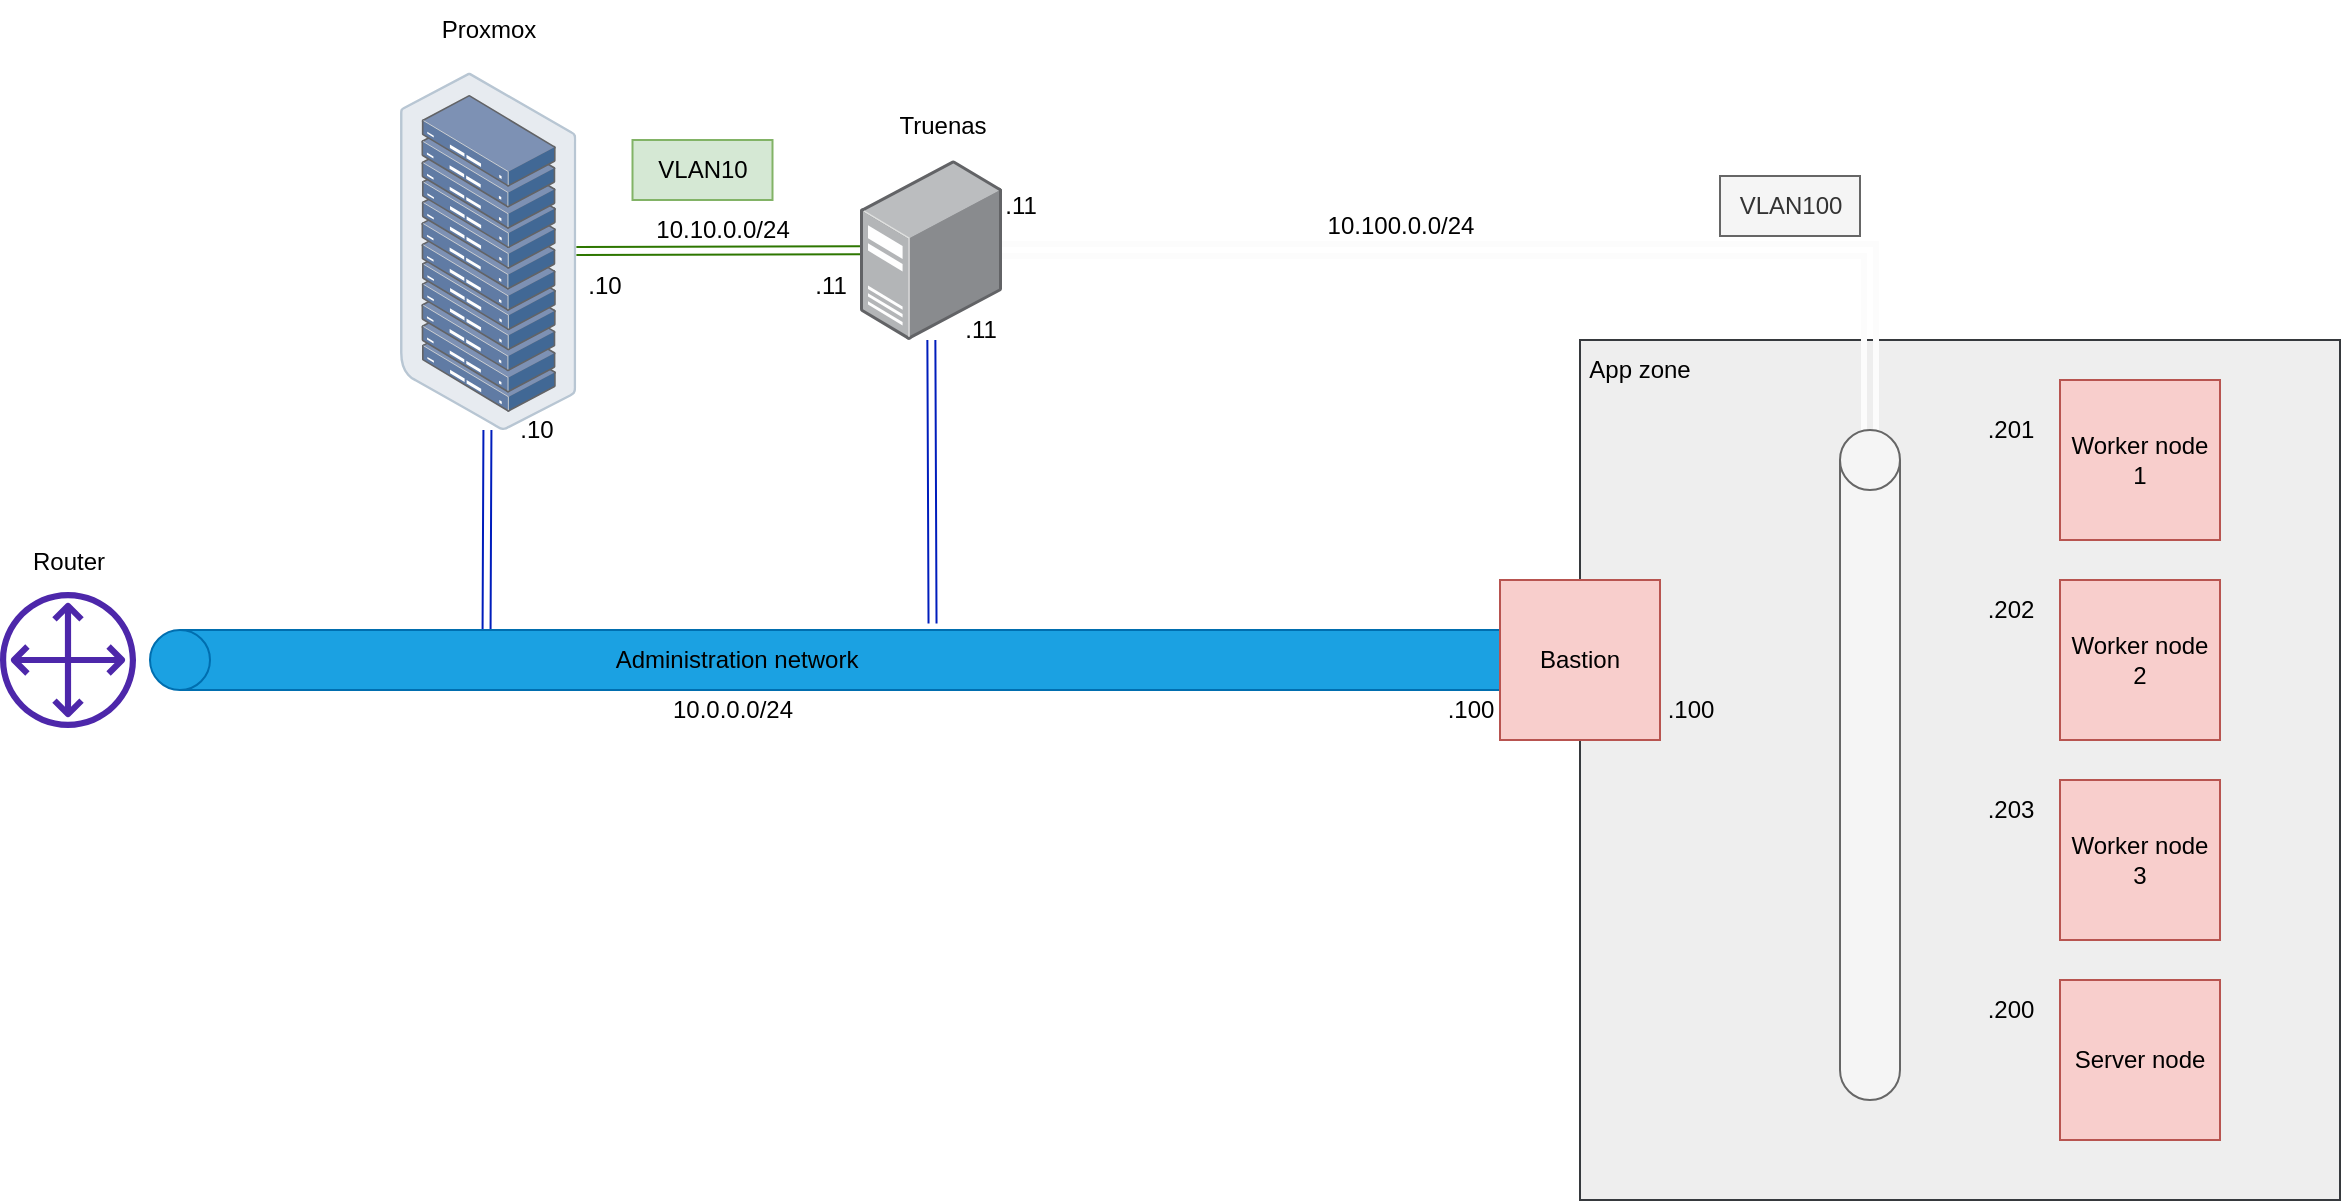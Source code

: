 <mxfile version="21.6.8">
  <diagram name="Page-1" id="WvLwTFml9O1Q0iPOb5Id">
    <mxGraphModel dx="2336" dy="1974" grid="1" gridSize="10" guides="1" tooltips="1" connect="1" arrows="1" fold="1" page="1" pageScale="1" pageWidth="827" pageHeight="1169" math="0" shadow="0">
      <root>
        <mxCell id="0" />
        <mxCell id="1" parent="0" />
        <mxCell id="K_RhzhosBmSExs1BeJJp-21" value="" style="group" vertex="1" connectable="0" parent="1">
          <mxGeometry x="-130" y="30" width="120" height="135" as="geometry" />
        </mxCell>
        <mxCell id="K_RhzhosBmSExs1BeJJp-18" value="" style="image;points=[];aspect=fixed;html=1;align=center;shadow=0;dashed=0;image=img/lib/allied_telesis/computer_and_terminals/Server_Desktop.svg;" vertex="1" parent="K_RhzhosBmSExs1BeJJp-21">
          <mxGeometry width="71" height="90" as="geometry" />
        </mxCell>
        <mxCell id="K_RhzhosBmSExs1BeJJp-39" value=".11" style="text;html=1;align=center;verticalAlign=middle;resizable=0;points=[];autosize=1;strokeColor=none;fillColor=none;" vertex="1" parent="K_RhzhosBmSExs1BeJJp-21">
          <mxGeometry x="40" y="70" width="40" height="30" as="geometry" />
        </mxCell>
        <mxCell id="K_RhzhosBmSExs1BeJJp-22" value="" style="image;points=[];aspect=fixed;html=1;align=center;shadow=0;dashed=0;image=img/lib/allied_telesis/storage/Datacenter_Server_Rack.svg;" vertex="1" parent="1">
          <mxGeometry x="-360" y="-13.8" width="88.2" height="178.8" as="geometry" />
        </mxCell>
        <mxCell id="K_RhzhosBmSExs1BeJJp-24" value="" style="endArrow=none;html=1;rounded=0;shape=link;fillColor=#60a917;strokeColor=#2D7600;" edge="1" parent="1" source="K_RhzhosBmSExs1BeJJp-22" target="K_RhzhosBmSExs1BeJJp-18">
          <mxGeometry width="50" height="50" relative="1" as="geometry">
            <mxPoint x="10" y="390" as="sourcePoint" />
            <mxPoint x="60" y="340" as="targetPoint" />
            <Array as="points" />
          </mxGeometry>
        </mxCell>
        <mxCell id="K_RhzhosBmSExs1BeJJp-27" value="" style="endArrow=none;html=1;rounded=0;shape=link;fillColor=#0050ef;strokeColor=#001DBC;exitX=1.107;exitY=0.565;exitDx=0;exitDy=0;exitPerimeter=0;" edge="1" parent="1" source="K_RhzhosBmSExs1BeJJp-26" target="K_RhzhosBmSExs1BeJJp-18">
          <mxGeometry width="50" height="50" relative="1" as="geometry">
            <mxPoint x="-90" y="270" as="sourcePoint" />
            <mxPoint x="60" y="350" as="targetPoint" />
            <Array as="points" />
          </mxGeometry>
        </mxCell>
        <mxCell id="K_RhzhosBmSExs1BeJJp-20" value="Truenas&lt;br&gt;&lt;div&gt;&lt;br&gt;&lt;/div&gt;" style="text;html=1;align=center;verticalAlign=middle;resizable=0;points=[];autosize=1;strokeColor=none;fillColor=none;" vertex="1" parent="1">
          <mxGeometry x="-123.75" width="70" height="40" as="geometry" />
        </mxCell>
        <mxCell id="K_RhzhosBmSExs1BeJJp-30" value="" style="sketch=0;outlineConnect=0;fontColor=#232F3E;gradientColor=none;fillColor=#4D27AA;strokeColor=none;dashed=0;verticalLabelPosition=bottom;verticalAlign=top;align=center;html=1;fontSize=12;fontStyle=0;aspect=fixed;pointerEvents=1;shape=mxgraph.aws4.customer_gateway;" vertex="1" parent="1">
          <mxGeometry x="-560" y="246" width="68" height="68" as="geometry" />
        </mxCell>
        <mxCell id="K_RhzhosBmSExs1BeJJp-31" value="" style="endArrow=none;html=1;rounded=0;shape=link;fillColor=#0050ef;strokeColor=#001DBC;exitX=0.932;exitY=0.243;exitDx=0;exitDy=0;exitPerimeter=0;" edge="1" parent="1" source="K_RhzhosBmSExs1BeJJp-26" target="K_RhzhosBmSExs1BeJJp-22">
          <mxGeometry width="50" height="50" relative="1" as="geometry">
            <mxPoint x="-322" y="267" as="sourcePoint" />
            <mxPoint x="-108" y="130" as="targetPoint" />
            <Array as="points" />
          </mxGeometry>
        </mxCell>
        <mxCell id="K_RhzhosBmSExs1BeJJp-32" value="Proxmox" style="text;html=1;align=center;verticalAlign=middle;resizable=0;points=[];autosize=1;strokeColor=none;fillColor=none;" vertex="1" parent="1">
          <mxGeometry x="-350.9" y="-50" width="70" height="30" as="geometry" />
        </mxCell>
        <mxCell id="K_RhzhosBmSExs1BeJJp-26" value="" style="shape=cylinder3;whiteSpace=wrap;html=1;boundedLbl=1;backgroundOutline=1;size=15;rotation=-90;fillColor=#1ba1e2;fontColor=#ffffff;strokeColor=#006EAF;" vertex="1" parent="1">
          <mxGeometry x="-153.75" y="-66.25" width="30" height="692.5" as="geometry" />
        </mxCell>
        <mxCell id="K_RhzhosBmSExs1BeJJp-28" value="Administration network" style="text;html=1;align=center;verticalAlign=middle;resizable=0;points=[];autosize=1;strokeColor=none;fillColor=none;" vertex="1" parent="1">
          <mxGeometry x="-267.5" y="265" width="150" height="30" as="geometry" />
        </mxCell>
        <mxCell id="K_RhzhosBmSExs1BeJJp-33" value="Router" style="text;html=1;align=center;verticalAlign=middle;resizable=0;points=[];autosize=1;strokeColor=none;fillColor=none;" vertex="1" parent="1">
          <mxGeometry x="-556" y="216" width="60" height="30" as="geometry" />
        </mxCell>
        <mxCell id="K_RhzhosBmSExs1BeJJp-2" value="" style="rounded=0;whiteSpace=wrap;html=1;fillColor=#eeeeee;strokeColor=#36393d;" vertex="1" parent="1">
          <mxGeometry x="230" y="120" width="380" height="430" as="geometry" />
        </mxCell>
        <mxCell id="K_RhzhosBmSExs1BeJJp-4" value="App zone" style="text;html=1;strokeColor=none;fillColor=none;align=center;verticalAlign=middle;whiteSpace=wrap;rounded=0;" vertex="1" parent="1">
          <mxGeometry x="230" y="120" width="60" height="30" as="geometry" />
        </mxCell>
        <mxCell id="K_RhzhosBmSExs1BeJJp-10" value="Worker node 2" style="whiteSpace=wrap;html=1;aspect=fixed;fillColor=#f8cecc;strokeColor=#b85450;" vertex="1" parent="1">
          <mxGeometry x="470" y="240" width="80" height="80" as="geometry" />
        </mxCell>
        <mxCell id="K_RhzhosBmSExs1BeJJp-11" value="Worker node 3" style="whiteSpace=wrap;html=1;aspect=fixed;fillColor=#f8cecc;strokeColor=#b85450;" vertex="1" parent="1">
          <mxGeometry x="470" y="340" width="80" height="80" as="geometry" />
        </mxCell>
        <mxCell id="K_RhzhosBmSExs1BeJJp-12" value="Server node" style="whiteSpace=wrap;html=1;aspect=fixed;fillColor=#f8cecc;strokeColor=#b85450;" vertex="1" parent="1">
          <mxGeometry x="470" y="440" width="80" height="80" as="geometry" />
        </mxCell>
        <mxCell id="K_RhzhosBmSExs1BeJJp-9" value="Worker node 1" style="whiteSpace=wrap;html=1;aspect=fixed;fillColor=#f8cecc;strokeColor=#b85450;" vertex="1" parent="1">
          <mxGeometry x="470" y="140" width="80" height="80" as="geometry" />
        </mxCell>
        <mxCell id="K_RhzhosBmSExs1BeJJp-6" value="Bastion" style="whiteSpace=wrap;html=1;aspect=fixed;fillColor=#f8cecc;strokeColor=#b85450;" vertex="1" parent="1">
          <mxGeometry x="190" y="240" width="80" height="80" as="geometry" />
        </mxCell>
        <mxCell id="K_RhzhosBmSExs1BeJJp-34" value="VLAN100" style="text;html=1;align=center;verticalAlign=middle;resizable=0;points=[];autosize=1;strokeColor=#666666;fillColor=#f5f5f5;fontColor=#333333;" vertex="1" parent="1">
          <mxGeometry x="300" y="38" width="70" height="30" as="geometry" />
        </mxCell>
        <mxCell id="K_RhzhosBmSExs1BeJJp-35" value="VLAN10" style="text;html=1;align=center;verticalAlign=middle;resizable=0;points=[];autosize=1;strokeColor=#82b366;fillColor=#d5e8d4;" vertex="1" parent="1">
          <mxGeometry x="-243.75" y="20" width="70" height="30" as="geometry" />
        </mxCell>
        <mxCell id="K_RhzhosBmSExs1BeJJp-37" value=".100" style="text;html=1;align=center;verticalAlign=middle;resizable=0;points=[];autosize=1;strokeColor=none;fillColor=none;" vertex="1" parent="1">
          <mxGeometry x="150" y="290" width="50" height="30" as="geometry" />
        </mxCell>
        <mxCell id="K_RhzhosBmSExs1BeJJp-38" value=".10" style="text;html=1;align=center;verticalAlign=middle;resizable=0;points=[];autosize=1;strokeColor=none;fillColor=none;" vertex="1" parent="1">
          <mxGeometry x="-311.8" y="150" width="40" height="30" as="geometry" />
        </mxCell>
        <mxCell id="K_RhzhosBmSExs1BeJJp-40" value="10.10.0.0/24" style="text;html=1;align=center;verticalAlign=middle;resizable=0;points=[];autosize=1;strokeColor=none;fillColor=none;" vertex="1" parent="1">
          <mxGeometry x="-243.75" y="50" width="90" height="30" as="geometry" />
        </mxCell>
        <mxCell id="K_RhzhosBmSExs1BeJJp-42" value=".10" style="text;html=1;align=center;verticalAlign=middle;resizable=0;points=[];autosize=1;strokeColor=none;fillColor=none;" vertex="1" parent="1">
          <mxGeometry x="-277.8" y="78" width="40" height="30" as="geometry" />
        </mxCell>
        <mxCell id="K_RhzhosBmSExs1BeJJp-43" value=".11" style="text;html=1;align=center;verticalAlign=middle;resizable=0;points=[];autosize=1;strokeColor=none;fillColor=none;" vertex="1" parent="1">
          <mxGeometry x="-165" y="78" width="40" height="30" as="geometry" />
        </mxCell>
        <mxCell id="K_RhzhosBmSExs1BeJJp-44" value=".11" style="text;html=1;align=center;verticalAlign=middle;resizable=0;points=[];autosize=1;strokeColor=none;fillColor=none;" vertex="1" parent="1">
          <mxGeometry x="-70" y="38" width="40" height="30" as="geometry" />
        </mxCell>
        <mxCell id="K_RhzhosBmSExs1BeJJp-45" value=".100" style="text;html=1;align=center;verticalAlign=middle;resizable=0;points=[];autosize=1;strokeColor=none;fillColor=none;" vertex="1" parent="1">
          <mxGeometry x="260" y="290" width="50" height="30" as="geometry" />
        </mxCell>
        <mxCell id="K_RhzhosBmSExs1BeJJp-46" value="10.0.0.0/24" style="text;html=1;align=center;verticalAlign=middle;resizable=0;points=[];autosize=1;strokeColor=none;fillColor=none;" vertex="1" parent="1">
          <mxGeometry x="-233.75" y="290" width="80" height="30" as="geometry" />
        </mxCell>
        <mxCell id="K_RhzhosBmSExs1BeJJp-47" value="10.100.0.0/24" style="text;html=1;align=center;verticalAlign=middle;resizable=0;points=[];autosize=1;strokeColor=none;fillColor=none;" vertex="1" parent="1">
          <mxGeometry x="90" y="48" width="100" height="30" as="geometry" />
        </mxCell>
        <mxCell id="K_RhzhosBmSExs1BeJJp-48" value=".201" style="text;html=1;align=center;verticalAlign=middle;resizable=0;points=[];autosize=1;strokeColor=none;fillColor=none;" vertex="1" parent="1">
          <mxGeometry x="420" y="150" width="50" height="30" as="geometry" />
        </mxCell>
        <mxCell id="K_RhzhosBmSExs1BeJJp-23" value="" style="endArrow=none;html=1;rounded=0;shape=link;exitX=0.5;exitY=0;exitDx=0;exitDy=0;fillColor=#f5f5f5;strokeColor=#FCFCFC;strokeWidth=3;exitPerimeter=0;" edge="1" parent="1" source="K_RhzhosBmSExs1BeJJp-49" target="K_RhzhosBmSExs1BeJJp-18">
          <mxGeometry width="50" height="50" relative="1" as="geometry">
            <mxPoint x="10" y="390" as="sourcePoint" />
            <mxPoint x="60" y="340" as="targetPoint" />
            <Array as="points">
              <mxPoint x="375" y="75" />
            </Array>
          </mxGeometry>
        </mxCell>
        <mxCell id="K_RhzhosBmSExs1BeJJp-49" value="" style="shape=cylinder3;whiteSpace=wrap;html=1;boundedLbl=1;backgroundOutline=1;size=15;rotation=0;fillColor=#f5f5f5;fontColor=#333333;strokeColor=#666666;" vertex="1" parent="1">
          <mxGeometry x="360" y="165" width="30" height="335" as="geometry" />
        </mxCell>
        <mxCell id="K_RhzhosBmSExs1BeJJp-50" value=".202" style="text;html=1;align=center;verticalAlign=middle;resizable=0;points=[];autosize=1;strokeColor=none;fillColor=none;" vertex="1" parent="1">
          <mxGeometry x="420" y="240" width="50" height="30" as="geometry" />
        </mxCell>
        <mxCell id="K_RhzhosBmSExs1BeJJp-51" value=".203" style="text;html=1;align=center;verticalAlign=middle;resizable=0;points=[];autosize=1;strokeColor=none;fillColor=none;" vertex="1" parent="1">
          <mxGeometry x="420" y="340" width="50" height="30" as="geometry" />
        </mxCell>
        <mxCell id="K_RhzhosBmSExs1BeJJp-52" value=".200" style="text;html=1;align=center;verticalAlign=middle;resizable=0;points=[];autosize=1;strokeColor=none;fillColor=none;" vertex="1" parent="1">
          <mxGeometry x="420" y="440" width="50" height="30" as="geometry" />
        </mxCell>
      </root>
    </mxGraphModel>
  </diagram>
</mxfile>
